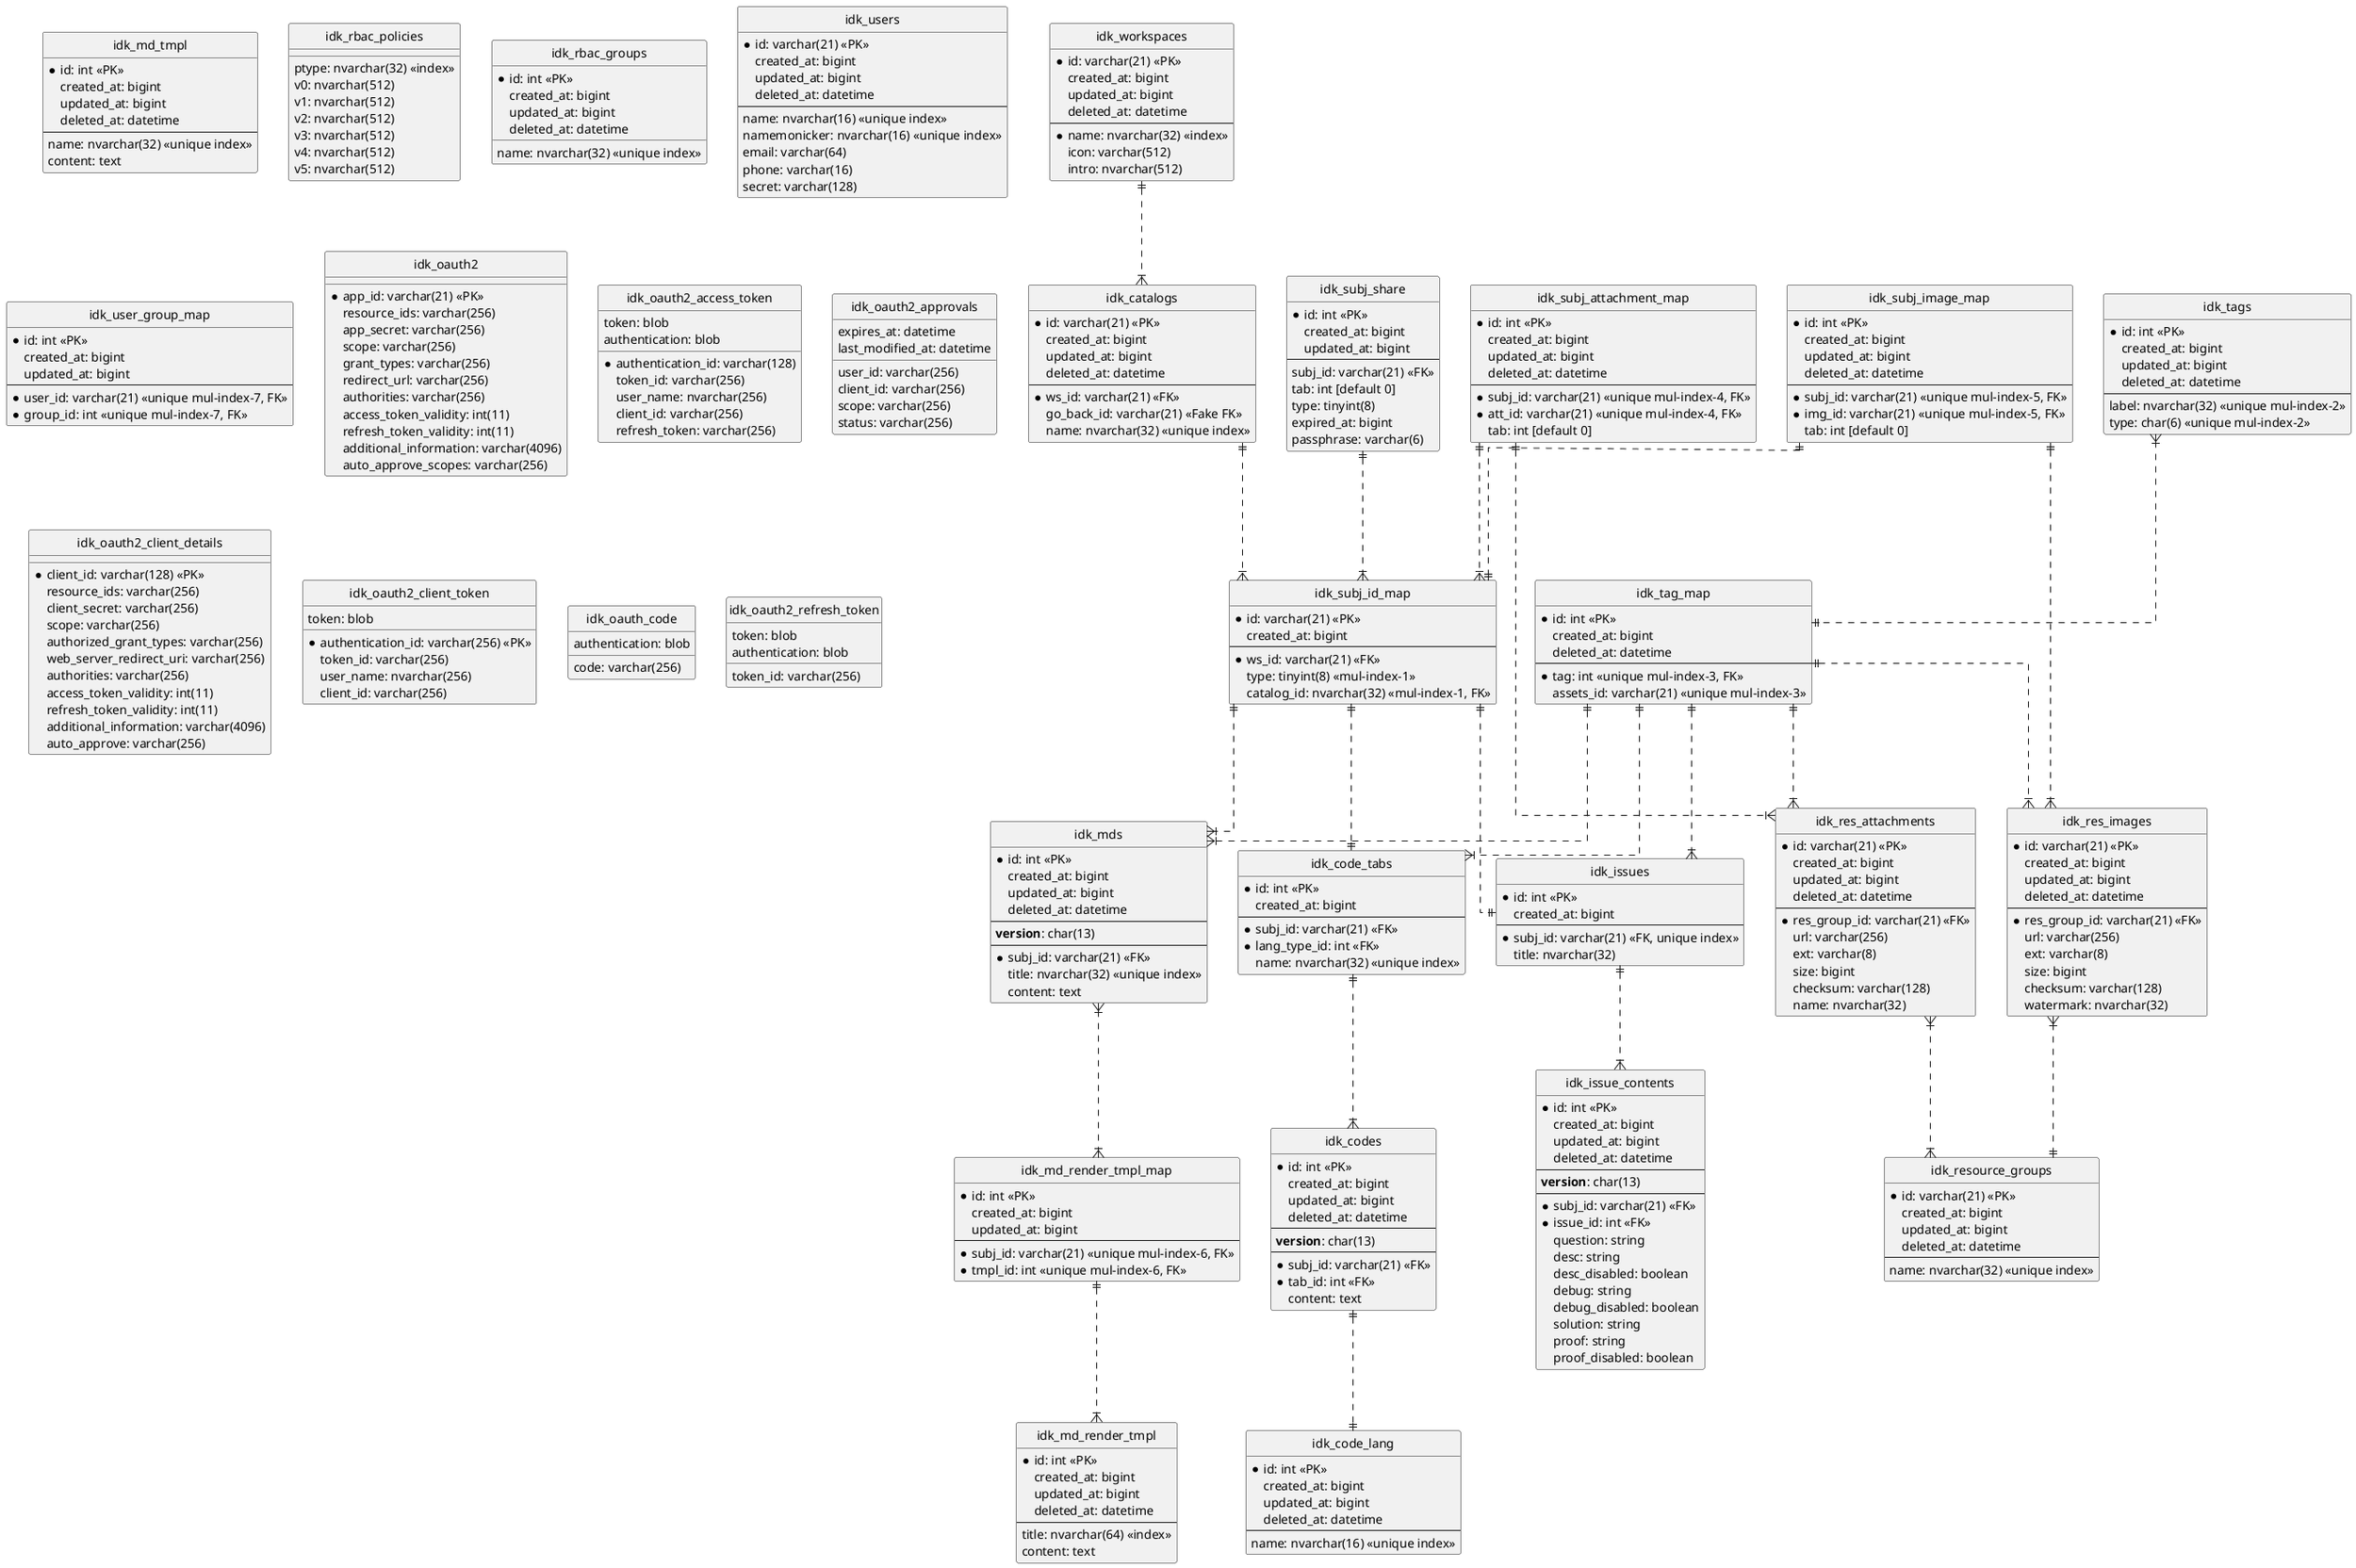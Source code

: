 @startuml
'https://plantuml.com/class-diagram

' hide the spot
hide circle

' avoid problems with angled crows feet
skinparam linetype ortho

' entity definitions

entity "idk_workspaces" as ws {
  * id: varchar(21) <<PK>>
  created_at: bigint
  updated_at: bigint
  deleted_at: datetime
  --
  * name: nvarchar(32) <<index>>
  icon: varchar(512)
  intro: nvarchar(512)
}

entity "idk_catalogs" as cl {
  * id: varchar(21) <<PK>>
  created_at: bigint
  updated_at: bigint
  deleted_at: datetime
  --
  * ws_id: varchar(21) <<FK>>
  go_back_id: varchar(21) <<Fake FK>>
  name: nvarchar(32) <<unique index>>
}

entity "idk_subj_id_map" as subj {
  * id: varchar(21) <<PK>>
  created_at: bigint
  --
  * ws_id: varchar(21) <<FK>>
  type: tinyint(8) <<mul-index-1>>
  catalog_id: nvarchar(32) <<mul-index-1, FK>>
}

entity "idk_md_tmpl" as mdtmpl {
  * id: int <<PK>>
  created_at: bigint
  updated_at: bigint
  deleted_at: datetime
  --
  name: nvarchar(32) <<unique index>>
  content: text
}

entity "idk_md_render_tmpl" as rendertmpl {
  * id: int <<PK>>
  created_at: bigint
  updated_at: bigint
  deleted_at: datetime
  --
  title: nvarchar(64) <<index>>
  content: text
}

entity "idk_md_render_tmpl_map" as renref {
  * id: int <<PK>>
  created_at: bigint
  updated_at: bigint
  --
  * subj_id: varchar(21) <<unique mul-index-6, FK>>
  * tmpl_id: int <<unique mul-index-6, FK>>
}

' Markdown only. Others, like doc, excel, should convert into md.
entity "idk_mds" as md {
  * id: int <<PK>>
  created_at: bigint
  updated_at: bigint
  deleted_at: datetime
  --
  **version**: char(13)
  --
  * subj_id: varchar(21) <<FK>>
  title: nvarchar(32) <<unique index>>
  content: text
}

entity "idk_code_lang" as lang {
  * id: int <<PK>>
  created_at: bigint
  updated_at: bigint
  deleted_at: datetime
  --
  name: nvarchar(16) <<unique index>>
}

entity "idk_code_tabs" as tab {
  * id: int <<PK>>
  created_at: bigint
  --
  * subj_id: varchar(21) <<FK>>
  * lang_type_id: int <<FK>>
  name: nvarchar(32) <<unique index>>
}

entity "idk_codes" as code {
  * id: int <<PK>>
  created_at: bigint
  updated_at: bigint
  deleted_at: datetime
  --
  **version**: char(13)
  --
  * subj_id: varchar(21) <<FK>>
  * tab_id: int <<FK>>
  content: text
}

entity "idk_issues" as issue {
  * id: int <<PK>>
  created_at: bigint
  --
  * subj_id: varchar(21) <<FK, unique index>>
  title: nvarchar(32)
}

entity "idk_issue_contents" as issue_ct {
  * id: int <<PK>>
  created_at: bigint
  updated_at: bigint
  deleted_at: datetime
  --
  **version**: char(13)
  --
  * subj_id: varchar(21) <<FK>>
  * issue_id: int <<FK>>
  question: string
  desc: string
  desc_disabled: boolean
  debug: string
  debug_disabled: boolean
  solution: string
  proof: string
  proof_disabled: boolean
}

entity "idk_tags" as tag {
  * id: int <<PK>>
  created_at: bigint
  updated_at: bigint
  deleted_at: datetime
  --
  label: nvarchar(32) <<unique mul-index-2>>
  type: char(6) <<unique mul-index-2>>
}

entity "idk_tag_map" as tm {
  * id: int <<PK>>
  created_at: bigint
  deleted_at: datetime
  --
  * tag: int <<unique mul-index-3, FK>>
  assets_id: varchar(21) <<unique mul-index-3>>
}

entity "idk_resource_groups" as grp {
  * id: varchar(21) <<PK>>
  created_at: bigint
  updated_at: bigint
  deleted_at: datetime
  --
  name: nvarchar(32) <<unique index>>
}

entity "idk_res_images" as img {
  * id: varchar(21) <<PK>>
  created_at: bigint
  updated_at: bigint
  deleted_at: datetime
  --
  * res_group_id: varchar(21) <<FK>>
  url: varchar(256)
  ext: varchar(8)
  size: bigint
  checksum: varchar(128)
  watermark: nvarchar(32)
}

entity "idk_res_attachments" as att {
  * id: varchar(21) <<PK>>
  created_at: bigint
  updated_at: bigint
  deleted_at: datetime
  --
  * res_group_id: varchar(21) <<FK>>
  url: varchar(256)
  ext: varchar(8)
  size: bigint
  checksum: varchar(128)
  name: nvarchar(32)
}

entity "idk_subj_share" as share {
  * id: int <<PK>>
    created_at: bigint
    updated_at: bigint
  --
  subj_id: varchar(21) <<FK>>
  tab: int [default 0]
  type: tinyint(8)
  expired_at: bigint
  passphrase: varchar(6)
}

entity "idk_subj_attachment_map" as attref {
  * id: int <<PK>>
  created_at: bigint
  updated_at: bigint
  deleted_at: datetime
  --
  * subj_id: varchar(21) <<unique mul-index-4, FK>>
  * att_id: varchar(21) <<unique mul-index-4, FK>>
  tab: int [default 0]
}

entity "idk_subj_image_map" as imgref {
  * id: int <<PK>>
  created_at: bigint
  updated_at: bigint
  deleted_at: datetime
  --
  * subj_id: varchar(21) <<unique mul-index-5, FK>>
  * img_id: varchar(21) <<unique mul-index-5, FK>>
  tab: int [default 0]
}

entity "idk_rbac_policies" as rbac {
  ptype: nvarchar(32) <<index>>
  v0: nvarchar(512)
  v1: nvarchar(512)
  v2: nvarchar(512)
  v3: nvarchar(512)
  v4: nvarchar(512)
  v5: nvarchar(512)
}

entity "idk_rbac_groups" as rbacgrp {
  * id: int <<PK>>
  name: nvarchar(32) <<unique index>>
  created_at: bigint
  updated_at: bigint
  deleted_at: datetime
}

entity "idk_users" as usr {
  * id: varchar(21) <<PK>>
  created_at: bigint
  updated_at: bigint
  deleted_at: datetime
  --
  name: nvarchar(16) <<unique index>>
  namemonicker: nvarchar(16) <<unique index>>
  email: varchar(64)
  phone: varchar(16)
  secret: varchar(128)
}

entity "idk_user_group_map" as usrgrp {
  * id: int <<PK>>
  created_at: bigint
  updated_at: bigint
  --
  * user_id: varchar(21) <<unique mul-index-7, FK>>
  * group_id: int <<unique mul-index-7, FK>>
}

' For future
entity "idk_oauth2" as oauth2 {
  * app_id: varchar(21) <<PK>>
  resource_ids: varchar(256)
  app_secret: varchar(256)
  scope: varchar(256)
  grant_types: varchar(256)
  redirect_url: varchar(256)
  authorities: varchar(256)
  access_token_validity: int(11)
  refresh_token_validity: int(11)
  additional_information: varchar(4096)
  auto_approve_scopes: varchar(256)
}

entity "idk_oauth2_access_token" {
  * authentication_id: varchar(128)
  token_id: varchar(256)
  token: blob
  user_name: nvarchar(256)
  client_id: varchar(256)
  authentication: blob
  refresh_token: varchar(256)
}

entity "idk_oauth2_approvals" {
  user_id: varchar(256)
  client_id: varchar(256)
  scope: varchar(256)
  status: varchar(256)
  expires_at: datetime
  last_modified_at: datetime
}

entity "idk_oauth2_client_details" {
  * client_id: varchar(128) <<PK>>
  resource_ids: varchar(256)
  client_secret: varchar(256)
  scope: varchar(256)
  authorized_grant_types: varchar(256)
  web_server_redirect_uri: varchar(256)
  authorities: varchar(256)
  access_token_validity: int(11)
  refresh_token_validity: int(11)
  additional_information: varchar(4096)
  auto_approve: varchar(256)
}

entity "idk_oauth2_client_token" {
  * authentication_id: varchar(256) <<PK>>
  token: blob
  token_id: varchar(256)
  user_name: nvarchar(256)
  client_id: varchar(256)
}

entity "idk_oauth_code" {
  code: varchar(256)
  authentication: blob
}

entity "idk_oauth2_refresh_token" {
  token_id: varchar(256)
  token: blob
  authentication: blob
}

' relations
' |o-- zero or one
' ||-- exactly one
' }o-- zero or many
' }|-- one or many
ws ||..|{ cl
cl ||..|{ subj

subj ||..|{ md
subj ||..|| tab
subj ||..|| issue

tab ||..|{ code
code ||..|| lang
issue ||..|{ issue_ct

tag }|..|| tm

tm ||..|{ issue
tm ||..|{ md
tm ||..|{ tab
tm ||..|{ img
tm ||..|{ att

img }|..|| grp
att }|..|{ grp

share ||..|{ subj

md }|..|{ renref
renref ||..|{ rendertmpl

imgref ||..|| subj
imgref ||..|{ img

attref ||..|{ subj
attref ||..|{ att

@enduml
